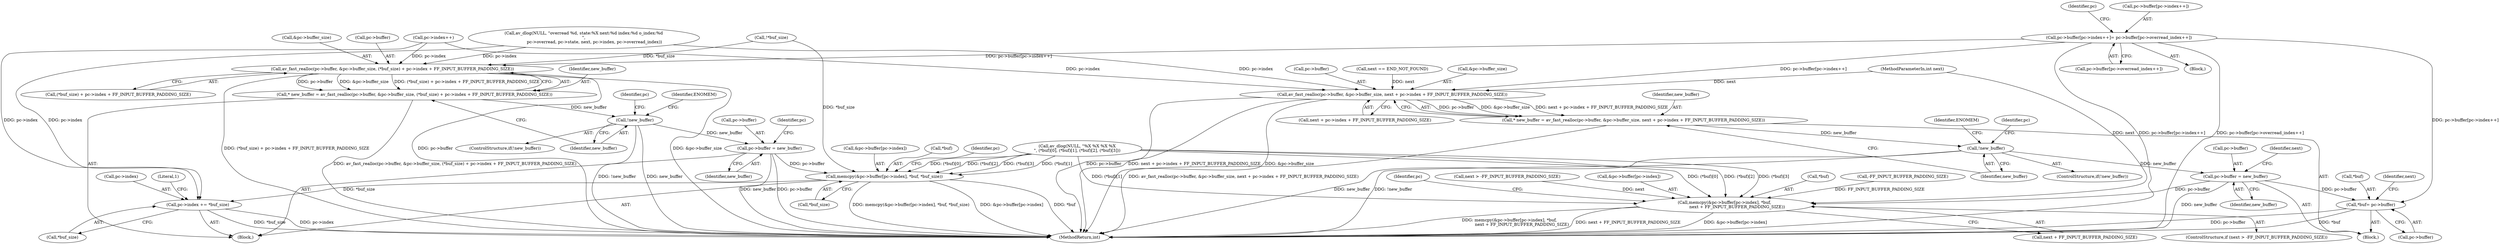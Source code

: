 digraph "0_FFmpeg_f31011e9abfb2ae75bb32bc44e2c34194c8dc40a@API" {
"1000162" [label="(Call,pc->buffer[pc->index++]= pc->buffer[pc->overread_index++])"];
"1000206" [label="(Call,av_fast_realloc(pc->buffer, &pc->buffer_size, (*buf_size) + pc->index + FF_INPUT_BUFFER_PADDING_SIZE))"];
"1000204" [label="(Call,* new_buffer = av_fast_realloc(pc->buffer, &pc->buffer_size, (*buf_size) + pc->index + FF_INPUT_BUFFER_PADDING_SIZE))"];
"1000223" [label="(Call,!new_buffer)"];
"1000228" [label="(Call,pc->buffer = new_buffer)"];
"1000233" [label="(Call,memcpy(&pc->buffer[pc->index], *buf, *buf_size))"];
"1000246" [label="(Call,pc->index += *buf_size)"];
"1000275" [label="(Call,av_fast_realloc(pc->buffer, &pc->buffer_size, next + pc->index + FF_INPUT_BUFFER_PADDING_SIZE))"];
"1000273" [label="(Call,* new_buffer = av_fast_realloc(pc->buffer, &pc->buffer_size, next + pc->index + FF_INPUT_BUFFER_PADDING_SIZE))"];
"1000291" [label="(Call,!new_buffer)"];
"1000296" [label="(Call,pc->buffer = new_buffer)"];
"1000306" [label="(Call,memcpy(&pc->buffer[pc->index], *buf,\n                   next + FF_INPUT_BUFFER_PADDING_SIZE))"];
"1000325" [label="(Call,*buf= pc->buffer)"];
"1000292" [label="(Identifier,new_buffer)"];
"1000279" [label="(Call,&pc->buffer_size)"];
"1000325" [label="(Call,*buf= pc->buffer)"];
"1000242" [label="(Call,*buf)"];
"1000326" [label="(Call,*buf)"];
"1000307" [label="(Call,&pc->buffer[pc->index])"];
"1000250" [label="(Call,*buf_size)"];
"1000224" [label="(Identifier,new_buffer)"];
"1000315" [label="(Call,*buf)"];
"1000247" [label="(Call,pc->index)"];
"1000246" [label="(Call,pc->index += *buf_size)"];
"1000232" [label="(Identifier,new_buffer)"];
"1000273" [label="(Call,* new_buffer = av_fast_realloc(pc->buffer, &pc->buffer_size, next + pc->index + FF_INPUT_BUFFER_PADDING_SIZE))"];
"1000422" [label="(MethodReturn,int)"];
"1000223" [label="(Call,!new_buffer)"];
"1000291" [label="(Call,!new_buffer)"];
"1000167" [label="(Call,pc->index++)"];
"1000297" [label="(Call,pc->buffer)"];
"1000222" [label="(ControlStructure,if(!new_buffer))"];
"1000206" [label="(Call,av_fast_realloc(pc->buffer, &pc->buffer_size, (*buf_size) + pc->index + FF_INPUT_BUFFER_PADDING_SIZE))"];
"1000205" [label="(Identifier,new_buffer)"];
"1000303" [label="(Identifier,next)"];
"1000248" [label="(Identifier,pc)"];
"1000204" [label="(Call,* new_buffer = av_fast_realloc(pc->buffer, &pc->buffer_size, (*buf_size) + pc->index + FF_INPUT_BUFFER_PADDING_SIZE))"];
"1000171" [label="(Call,pc->buffer[pc->overread_index++])"];
"1000295" [label="(Identifier,ENOMEM)"];
"1000210" [label="(Call,&pc->buffer_size)"];
"1000301" [label="(ControlStructure,if (next > -FF_INPUT_BUFFER_PADDING_SIZE))"];
"1000161" [label="(Block,)"];
"1000271" [label="(Block,)"];
"1000290" [label="(ControlStructure,if(!new_buffer))"];
"1000214" [label="(Call,(*buf_size) + pc->index + FF_INPUT_BUFFER_PADDING_SIZE)"];
"1000298" [label="(Identifier,pc)"];
"1000230" [label="(Identifier,pc)"];
"1000237" [label="(Identifier,pc)"];
"1000300" [label="(Identifier,new_buffer)"];
"1000229" [label="(Call,pc->buffer)"];
"1000207" [label="(Call,pc->buffer)"];
"1000107" [label="(MethodParameterIn,int next)"];
"1000159" [label="(Identifier,pc)"];
"1000162" [label="(Call,pc->buffer[pc->index++]= pc->buffer[pc->overread_index++])"];
"1000304" [label="(Call,-FF_INPUT_BUFFER_PADDING_SIZE)"];
"1000163" [label="(Call,pc->buffer[pc->index++])"];
"1000322" [label="(Identifier,pc)"];
"1000228" [label="(Call,pc->buffer = new_buffer)"];
"1000202" [label="(Block,)"];
"1000275" [label="(Call,av_fast_realloc(pc->buffer, &pc->buffer_size, next + pc->index + FF_INPUT_BUFFER_PADDING_SIZE))"];
"1000233" [label="(Call,memcpy(&pc->buffer[pc->index], *buf, *buf_size))"];
"1000116" [label="(Call,av_dlog(NULL, \"overread %d, state:%X next:%d index:%d o_index:%d\n\",\n                pc->overread, pc->state, next, pc->index, pc->overread_index))"];
"1000244" [label="(Call,*buf_size)"];
"1000283" [label="(Call,next + pc->index + FF_INPUT_BUFFER_PADDING_SIZE)"];
"1000306" [label="(Call,memcpy(&pc->buffer[pc->index], *buf,\n                   next + FF_INPUT_BUFFER_PADDING_SIZE))"];
"1000274" [label="(Identifier,new_buffer)"];
"1000132" [label="(Call,av_dlog(NULL, \"%X %X %X %X\n\", (*buf)[0], (*buf)[1], (*buf)[2], (*buf)[3]))"];
"1000276" [label="(Call,pc->buffer)"];
"1000333" [label="(Identifier,next)"];
"1000234" [label="(Call,&pc->buffer[pc->index])"];
"1000317" [label="(Call,next + FF_INPUT_BUFFER_PADDING_SIZE)"];
"1000328" [label="(Call,pc->buffer)"];
"1000199" [label="(Call,next == END_NOT_FOUND)"];
"1000302" [label="(Call,next > -FF_INPUT_BUFFER_PADDING_SIZE)"];
"1000181" [label="(Call,!*buf_size)"];
"1000227" [label="(Identifier,ENOMEM)"];
"1000296" [label="(Call,pc->buffer = new_buffer)"];
"1000254" [label="(Literal,1)"];
"1000162" -> "1000161"  [label="AST: "];
"1000162" -> "1000171"  [label="CFG: "];
"1000163" -> "1000162"  [label="AST: "];
"1000171" -> "1000162"  [label="AST: "];
"1000159" -> "1000162"  [label="CFG: "];
"1000162" -> "1000422"  [label="DDG: pc->buffer[pc->overread_index++]"];
"1000162" -> "1000422"  [label="DDG: pc->buffer[pc->index++]"];
"1000162" -> "1000206"  [label="DDG: pc->buffer[pc->index++]"];
"1000162" -> "1000275"  [label="DDG: pc->buffer[pc->index++]"];
"1000162" -> "1000325"  [label="DDG: pc->buffer[pc->index++]"];
"1000206" -> "1000204"  [label="AST: "];
"1000206" -> "1000214"  [label="CFG: "];
"1000207" -> "1000206"  [label="AST: "];
"1000210" -> "1000206"  [label="AST: "];
"1000214" -> "1000206"  [label="AST: "];
"1000204" -> "1000206"  [label="CFG: "];
"1000206" -> "1000422"  [label="DDG: &pc->buffer_size"];
"1000206" -> "1000422"  [label="DDG: (*buf_size) + pc->index + FF_INPUT_BUFFER_PADDING_SIZE"];
"1000206" -> "1000422"  [label="DDG: pc->buffer"];
"1000206" -> "1000204"  [label="DDG: pc->buffer"];
"1000206" -> "1000204"  [label="DDG: &pc->buffer_size"];
"1000206" -> "1000204"  [label="DDG: (*buf_size) + pc->index + FF_INPUT_BUFFER_PADDING_SIZE"];
"1000181" -> "1000206"  [label="DDG: *buf_size"];
"1000167" -> "1000206"  [label="DDG: pc->index"];
"1000116" -> "1000206"  [label="DDG: pc->index"];
"1000204" -> "1000202"  [label="AST: "];
"1000205" -> "1000204"  [label="AST: "];
"1000224" -> "1000204"  [label="CFG: "];
"1000204" -> "1000422"  [label="DDG: av_fast_realloc(pc->buffer, &pc->buffer_size, (*buf_size) + pc->index + FF_INPUT_BUFFER_PADDING_SIZE)"];
"1000204" -> "1000223"  [label="DDG: new_buffer"];
"1000223" -> "1000222"  [label="AST: "];
"1000223" -> "1000224"  [label="CFG: "];
"1000224" -> "1000223"  [label="AST: "];
"1000227" -> "1000223"  [label="CFG: "];
"1000230" -> "1000223"  [label="CFG: "];
"1000223" -> "1000422"  [label="DDG: !new_buffer"];
"1000223" -> "1000422"  [label="DDG: new_buffer"];
"1000223" -> "1000228"  [label="DDG: new_buffer"];
"1000228" -> "1000202"  [label="AST: "];
"1000228" -> "1000232"  [label="CFG: "];
"1000229" -> "1000228"  [label="AST: "];
"1000232" -> "1000228"  [label="AST: "];
"1000237" -> "1000228"  [label="CFG: "];
"1000228" -> "1000422"  [label="DDG: pc->buffer"];
"1000228" -> "1000422"  [label="DDG: new_buffer"];
"1000228" -> "1000233"  [label="DDG: pc->buffer"];
"1000233" -> "1000202"  [label="AST: "];
"1000233" -> "1000244"  [label="CFG: "];
"1000234" -> "1000233"  [label="AST: "];
"1000242" -> "1000233"  [label="AST: "];
"1000244" -> "1000233"  [label="AST: "];
"1000248" -> "1000233"  [label="CFG: "];
"1000233" -> "1000422"  [label="DDG: memcpy(&pc->buffer[pc->index], *buf, *buf_size)"];
"1000233" -> "1000422"  [label="DDG: &pc->buffer[pc->index]"];
"1000233" -> "1000422"  [label="DDG: *buf"];
"1000132" -> "1000233"  [label="DDG: (*buf)[1]"];
"1000132" -> "1000233"  [label="DDG: (*buf)[0]"];
"1000132" -> "1000233"  [label="DDG: (*buf)[2]"];
"1000132" -> "1000233"  [label="DDG: (*buf)[3]"];
"1000181" -> "1000233"  [label="DDG: *buf_size"];
"1000233" -> "1000246"  [label="DDG: *buf_size"];
"1000246" -> "1000202"  [label="AST: "];
"1000246" -> "1000250"  [label="CFG: "];
"1000247" -> "1000246"  [label="AST: "];
"1000250" -> "1000246"  [label="AST: "];
"1000254" -> "1000246"  [label="CFG: "];
"1000246" -> "1000422"  [label="DDG: *buf_size"];
"1000246" -> "1000422"  [label="DDG: pc->index"];
"1000167" -> "1000246"  [label="DDG: pc->index"];
"1000116" -> "1000246"  [label="DDG: pc->index"];
"1000275" -> "1000273"  [label="AST: "];
"1000275" -> "1000283"  [label="CFG: "];
"1000276" -> "1000275"  [label="AST: "];
"1000279" -> "1000275"  [label="AST: "];
"1000283" -> "1000275"  [label="AST: "];
"1000273" -> "1000275"  [label="CFG: "];
"1000275" -> "1000422"  [label="DDG: pc->buffer"];
"1000275" -> "1000422"  [label="DDG: next + pc->index + FF_INPUT_BUFFER_PADDING_SIZE"];
"1000275" -> "1000422"  [label="DDG: &pc->buffer_size"];
"1000275" -> "1000273"  [label="DDG: pc->buffer"];
"1000275" -> "1000273"  [label="DDG: &pc->buffer_size"];
"1000275" -> "1000273"  [label="DDG: next + pc->index + FF_INPUT_BUFFER_PADDING_SIZE"];
"1000107" -> "1000275"  [label="DDG: next"];
"1000199" -> "1000275"  [label="DDG: next"];
"1000167" -> "1000275"  [label="DDG: pc->index"];
"1000116" -> "1000275"  [label="DDG: pc->index"];
"1000273" -> "1000271"  [label="AST: "];
"1000274" -> "1000273"  [label="AST: "];
"1000292" -> "1000273"  [label="CFG: "];
"1000273" -> "1000422"  [label="DDG: av_fast_realloc(pc->buffer, &pc->buffer_size, next + pc->index + FF_INPUT_BUFFER_PADDING_SIZE)"];
"1000273" -> "1000291"  [label="DDG: new_buffer"];
"1000291" -> "1000290"  [label="AST: "];
"1000291" -> "1000292"  [label="CFG: "];
"1000292" -> "1000291"  [label="AST: "];
"1000295" -> "1000291"  [label="CFG: "];
"1000298" -> "1000291"  [label="CFG: "];
"1000291" -> "1000422"  [label="DDG: !new_buffer"];
"1000291" -> "1000422"  [label="DDG: new_buffer"];
"1000291" -> "1000296"  [label="DDG: new_buffer"];
"1000296" -> "1000271"  [label="AST: "];
"1000296" -> "1000300"  [label="CFG: "];
"1000297" -> "1000296"  [label="AST: "];
"1000300" -> "1000296"  [label="AST: "];
"1000303" -> "1000296"  [label="CFG: "];
"1000296" -> "1000422"  [label="DDG: new_buffer"];
"1000296" -> "1000306"  [label="DDG: pc->buffer"];
"1000296" -> "1000325"  [label="DDG: pc->buffer"];
"1000306" -> "1000301"  [label="AST: "];
"1000306" -> "1000317"  [label="CFG: "];
"1000307" -> "1000306"  [label="AST: "];
"1000315" -> "1000306"  [label="AST: "];
"1000317" -> "1000306"  [label="AST: "];
"1000322" -> "1000306"  [label="CFG: "];
"1000306" -> "1000422"  [label="DDG: &pc->buffer[pc->index]"];
"1000306" -> "1000422"  [label="DDG: memcpy(&pc->buffer[pc->index], *buf,\n                   next + FF_INPUT_BUFFER_PADDING_SIZE)"];
"1000306" -> "1000422"  [label="DDG: next + FF_INPUT_BUFFER_PADDING_SIZE"];
"1000132" -> "1000306"  [label="DDG: (*buf)[1]"];
"1000132" -> "1000306"  [label="DDG: (*buf)[0]"];
"1000132" -> "1000306"  [label="DDG: (*buf)[2]"];
"1000132" -> "1000306"  [label="DDG: (*buf)[3]"];
"1000302" -> "1000306"  [label="DDG: next"];
"1000107" -> "1000306"  [label="DDG: next"];
"1000304" -> "1000306"  [label="DDG: FF_INPUT_BUFFER_PADDING_SIZE"];
"1000325" -> "1000271"  [label="AST: "];
"1000325" -> "1000328"  [label="CFG: "];
"1000326" -> "1000325"  [label="AST: "];
"1000328" -> "1000325"  [label="AST: "];
"1000333" -> "1000325"  [label="CFG: "];
"1000325" -> "1000422"  [label="DDG: *buf"];
"1000325" -> "1000422"  [label="DDG: pc->buffer"];
}

